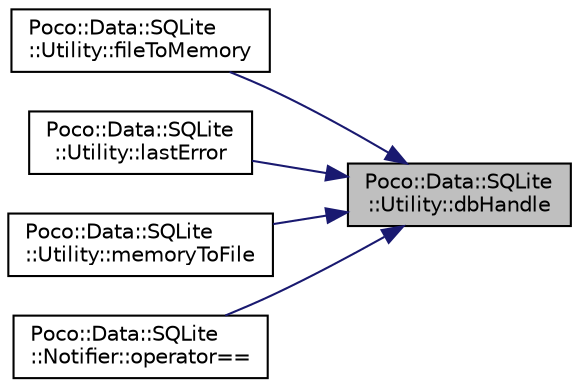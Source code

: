 digraph "Poco::Data::SQLite::Utility::dbHandle"
{
 // LATEX_PDF_SIZE
  edge [fontname="Helvetica",fontsize="10",labelfontname="Helvetica",labelfontsize="10"];
  node [fontname="Helvetica",fontsize="10",shape=record];
  rankdir="RL";
  Node1 [label="Poco::Data::SQLite\l::Utility::dbHandle",height=0.2,width=0.4,color="black", fillcolor="grey75", style="filled", fontcolor="black",tooltip=" "];
  Node1 -> Node2 [dir="back",color="midnightblue",fontsize="10",style="solid",fontname="Helvetica"];
  Node2 [label="Poco::Data::SQLite\l::Utility::fileToMemory",height=0.2,width=0.4,color="black", fillcolor="white", style="filled",URL="$classPoco_1_1Data_1_1SQLite_1_1Utility.html#af4e120c0c23accd345e346684d7d2384",tooltip=" "];
  Node1 -> Node3 [dir="back",color="midnightblue",fontsize="10",style="solid",fontname="Helvetica"];
  Node3 [label="Poco::Data::SQLite\l::Utility::lastError",height=0.2,width=0.4,color="black", fillcolor="white", style="filled",URL="$classPoco_1_1Data_1_1SQLite_1_1Utility.html#a8978ff3dd2f0b94bb2282967cd85f480",tooltip="Retreives the last error code from sqlite and converts it to a string."];
  Node1 -> Node4 [dir="back",color="midnightblue",fontsize="10",style="solid",fontname="Helvetica"];
  Node4 [label="Poco::Data::SQLite\l::Utility::memoryToFile",height=0.2,width=0.4,color="black", fillcolor="white", style="filled",URL="$classPoco_1_1Data_1_1SQLite_1_1Utility.html#a14af28ac3f5f401130896480401da5fd",tooltip=" "];
  Node1 -> Node5 [dir="back",color="midnightblue",fontsize="10",style="solid",fontname="Helvetica"];
  Node5 [label="Poco::Data::SQLite\l::Notifier::operator==",height=0.2,width=0.4,color="black", fillcolor="white", style="filled",URL="$classPoco_1_1Data_1_1SQLite_1_1Notifier.html#a0e12c609d72eb4da3b455eae48f67d66",tooltip="Rollback callback event dispatcher."];
}
